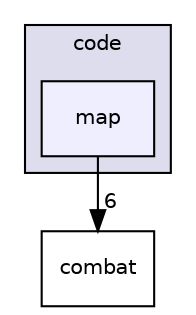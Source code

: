 digraph "code/map" {
  compound=true
  node [ fontsize="10", fontname="Helvetica"];
  edge [ labelfontsize="10", labelfontname="Helvetica"];
  subgraph clusterdir_050edd66366d13764f98250ef6db77f6 {
    graph [ bgcolor="#ddddee", pencolor="black", label="code" fontname="Helvetica", fontsize="10", URL="dir_050edd66366d13764f98250ef6db77f6.html"]
  dir_342150d227cca2aaba4fafad59b309de [shape=box, label="map", style="filled", fillcolor="#eeeeff", pencolor="black", URL="dir_342150d227cca2aaba4fafad59b309de.html"];
  }
  dir_d526acb404db81b958e2aa21faeaad19 [shape=box label="combat" URL="dir_d526acb404db81b958e2aa21faeaad19.html"];
  dir_342150d227cca2aaba4fafad59b309de->dir_d526acb404db81b958e2aa21faeaad19 [headlabel="6", labeldistance=1.5 headhref="dir_000003_000001.html"];
}
